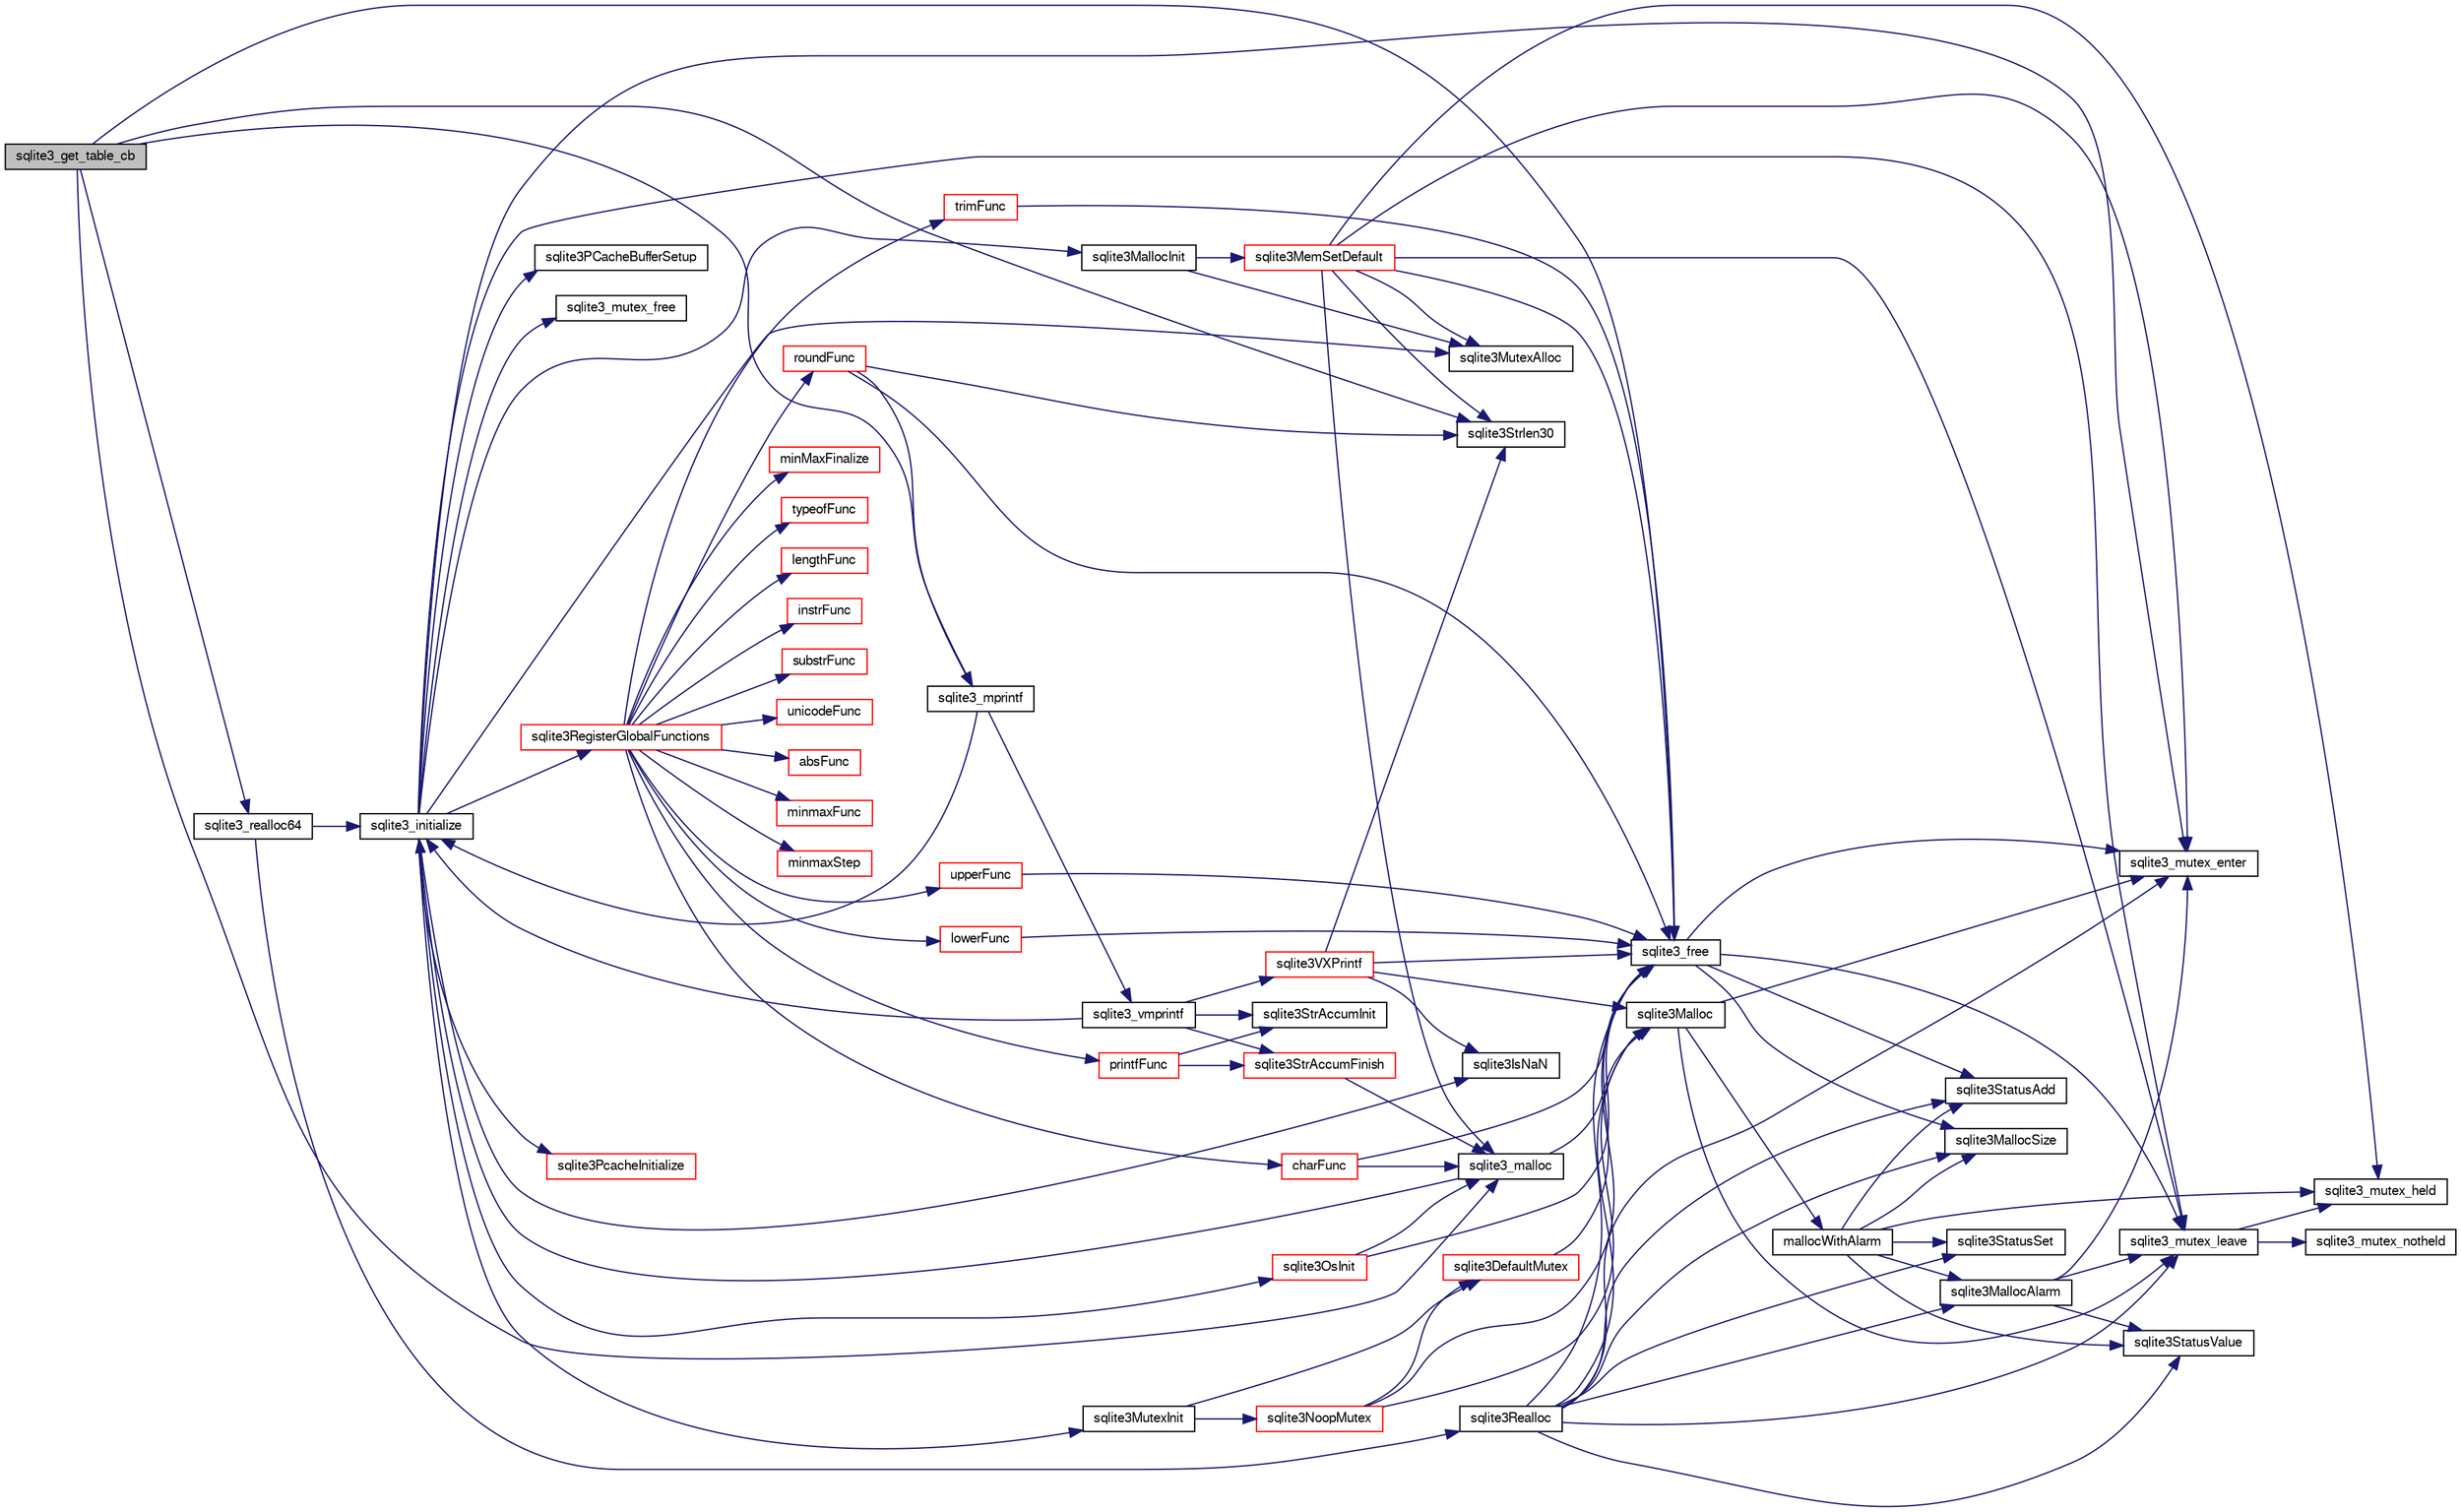 digraph "sqlite3_get_table_cb"
{
  edge [fontname="FreeSans",fontsize="10",labelfontname="FreeSans",labelfontsize="10"];
  node [fontname="FreeSans",fontsize="10",shape=record];
  rankdir="LR";
  Node336542 [label="sqlite3_get_table_cb",height=0.2,width=0.4,color="black", fillcolor="grey75", style="filled", fontcolor="black"];
  Node336542 -> Node336543 [color="midnightblue",fontsize="10",style="solid",fontname="FreeSans"];
  Node336543 [label="sqlite3_realloc64",height=0.2,width=0.4,color="black", fillcolor="white", style="filled",URL="$sqlite3_8c.html#a3765a714077ee547e811034236dc9ecd"];
  Node336543 -> Node336544 [color="midnightblue",fontsize="10",style="solid",fontname="FreeSans"];
  Node336544 [label="sqlite3_initialize",height=0.2,width=0.4,color="black", fillcolor="white", style="filled",URL="$sqlite3_8c.html#ab0c0ee2d5d4cf8b28e9572296a8861df"];
  Node336544 -> Node336545 [color="midnightblue",fontsize="10",style="solid",fontname="FreeSans"];
  Node336545 [label="sqlite3MutexInit",height=0.2,width=0.4,color="black", fillcolor="white", style="filled",URL="$sqlite3_8c.html#a7906afcdd1cdb3d0007eb932398a1158"];
  Node336545 -> Node336546 [color="midnightblue",fontsize="10",style="solid",fontname="FreeSans"];
  Node336546 [label="sqlite3DefaultMutex",height=0.2,width=0.4,color="red", fillcolor="white", style="filled",URL="$sqlite3_8c.html#ac895a71e325f9b2f9b862f737c17aca8"];
  Node336546 -> Node336563 [color="midnightblue",fontsize="10",style="solid",fontname="FreeSans"];
  Node336563 [label="sqlite3_free",height=0.2,width=0.4,color="black", fillcolor="white", style="filled",URL="$sqlite3_8c.html#a6552349e36a8a691af5487999ab09519"];
  Node336563 -> Node336552 [color="midnightblue",fontsize="10",style="solid",fontname="FreeSans"];
  Node336552 [label="sqlite3_mutex_enter",height=0.2,width=0.4,color="black", fillcolor="white", style="filled",URL="$sqlite3_8c.html#a1c12cde690bd89f104de5cbad12a6bf5"];
  Node336563 -> Node336561 [color="midnightblue",fontsize="10",style="solid",fontname="FreeSans"];
  Node336561 [label="sqlite3StatusAdd",height=0.2,width=0.4,color="black", fillcolor="white", style="filled",URL="$sqlite3_8c.html#afa029f93586aeab4cc85360905dae9cd"];
  Node336563 -> Node336560 [color="midnightblue",fontsize="10",style="solid",fontname="FreeSans"];
  Node336560 [label="sqlite3MallocSize",height=0.2,width=0.4,color="black", fillcolor="white", style="filled",URL="$sqlite3_8c.html#acf5d2a5f35270bafb050bd2def576955"];
  Node336563 -> Node336558 [color="midnightblue",fontsize="10",style="solid",fontname="FreeSans"];
  Node336558 [label="sqlite3_mutex_leave",height=0.2,width=0.4,color="black", fillcolor="white", style="filled",URL="$sqlite3_8c.html#a5838d235601dbd3c1fa993555c6bcc93"];
  Node336558 -> Node336554 [color="midnightblue",fontsize="10",style="solid",fontname="FreeSans"];
  Node336554 [label="sqlite3_mutex_held",height=0.2,width=0.4,color="black", fillcolor="white", style="filled",URL="$sqlite3_8c.html#acf77da68932b6bc163c5e68547ecc3e7"];
  Node336558 -> Node336559 [color="midnightblue",fontsize="10",style="solid",fontname="FreeSans"];
  Node336559 [label="sqlite3_mutex_notheld",height=0.2,width=0.4,color="black", fillcolor="white", style="filled",URL="$sqlite3_8c.html#a83967c837c1c000d3b5adcfaa688f5dc"];
  Node336545 -> Node336567 [color="midnightblue",fontsize="10",style="solid",fontname="FreeSans"];
  Node336567 [label="sqlite3NoopMutex",height=0.2,width=0.4,color="red", fillcolor="white", style="filled",URL="$sqlite3_8c.html#a09742cde9ef371d94f8201d2cdb543e4"];
  Node336567 -> Node336551 [color="midnightblue",fontsize="10",style="solid",fontname="FreeSans"];
  Node336551 [label="sqlite3Malloc",height=0.2,width=0.4,color="black", fillcolor="white", style="filled",URL="$sqlite3_8c.html#a361a2eaa846b1885f123abe46f5d8b2b"];
  Node336551 -> Node336552 [color="midnightblue",fontsize="10",style="solid",fontname="FreeSans"];
  Node336551 -> Node336553 [color="midnightblue",fontsize="10",style="solid",fontname="FreeSans"];
  Node336553 [label="mallocWithAlarm",height=0.2,width=0.4,color="black", fillcolor="white", style="filled",URL="$sqlite3_8c.html#ab070d5cf8e48ec8a6a43cf025d48598b"];
  Node336553 -> Node336554 [color="midnightblue",fontsize="10",style="solid",fontname="FreeSans"];
  Node336553 -> Node336555 [color="midnightblue",fontsize="10",style="solid",fontname="FreeSans"];
  Node336555 [label="sqlite3StatusSet",height=0.2,width=0.4,color="black", fillcolor="white", style="filled",URL="$sqlite3_8c.html#afec7586c01fcb5ea17dc9d7725a589d9"];
  Node336553 -> Node336556 [color="midnightblue",fontsize="10",style="solid",fontname="FreeSans"];
  Node336556 [label="sqlite3StatusValue",height=0.2,width=0.4,color="black", fillcolor="white", style="filled",URL="$sqlite3_8c.html#a30b8ac296c6e200c1fa57708d52c6ef6"];
  Node336553 -> Node336557 [color="midnightblue",fontsize="10",style="solid",fontname="FreeSans"];
  Node336557 [label="sqlite3MallocAlarm",height=0.2,width=0.4,color="black", fillcolor="white", style="filled",URL="$sqlite3_8c.html#ada66988e8471d1198f3219c062377508"];
  Node336557 -> Node336556 [color="midnightblue",fontsize="10",style="solid",fontname="FreeSans"];
  Node336557 -> Node336558 [color="midnightblue",fontsize="10",style="solid",fontname="FreeSans"];
  Node336557 -> Node336552 [color="midnightblue",fontsize="10",style="solid",fontname="FreeSans"];
  Node336553 -> Node336560 [color="midnightblue",fontsize="10",style="solid",fontname="FreeSans"];
  Node336553 -> Node336561 [color="midnightblue",fontsize="10",style="solid",fontname="FreeSans"];
  Node336551 -> Node336558 [color="midnightblue",fontsize="10",style="solid",fontname="FreeSans"];
  Node336567 -> Node336563 [color="midnightblue",fontsize="10",style="solid",fontname="FreeSans"];
  Node336567 -> Node336546 [color="midnightblue",fontsize="10",style="solid",fontname="FreeSans"];
  Node336544 -> Node336575 [color="midnightblue",fontsize="10",style="solid",fontname="FreeSans"];
  Node336575 [label="sqlite3MutexAlloc",height=0.2,width=0.4,color="black", fillcolor="white", style="filled",URL="$sqlite3_8c.html#a0e3f432ee581f6876b590e7ad7e84e19"];
  Node336544 -> Node336552 [color="midnightblue",fontsize="10",style="solid",fontname="FreeSans"];
  Node336544 -> Node336576 [color="midnightblue",fontsize="10",style="solid",fontname="FreeSans"];
  Node336576 [label="sqlite3MallocInit",height=0.2,width=0.4,color="black", fillcolor="white", style="filled",URL="$sqlite3_8c.html#a9e06f9e7cad0d83ce80ab493c9533552"];
  Node336576 -> Node336577 [color="midnightblue",fontsize="10",style="solid",fontname="FreeSans"];
  Node336577 [label="sqlite3MemSetDefault",height=0.2,width=0.4,color="red", fillcolor="white", style="filled",URL="$sqlite3_8c.html#a162fbfd727e92c5f8f72625b5ff62549"];
  Node336577 -> Node336575 [color="midnightblue",fontsize="10",style="solid",fontname="FreeSans"];
  Node336577 -> Node336552 [color="midnightblue",fontsize="10",style="solid",fontname="FreeSans"];
  Node336577 -> Node336558 [color="midnightblue",fontsize="10",style="solid",fontname="FreeSans"];
  Node336577 -> Node336607 [color="midnightblue",fontsize="10",style="solid",fontname="FreeSans"];
  Node336607 [label="sqlite3Strlen30",height=0.2,width=0.4,color="black", fillcolor="white", style="filled",URL="$sqlite3_8c.html#a3dcd80ba41f1a308193dee74857b62a7"];
  Node336577 -> Node336554 [color="midnightblue",fontsize="10",style="solid",fontname="FreeSans"];
  Node336577 -> Node336632 [color="midnightblue",fontsize="10",style="solid",fontname="FreeSans"];
  Node336632 [label="sqlite3_malloc",height=0.2,width=0.4,color="black", fillcolor="white", style="filled",URL="$sqlite3_8c.html#ac79dba55fc32b6a840cf5a9769bce7cd"];
  Node336632 -> Node336544 [color="midnightblue",fontsize="10",style="solid",fontname="FreeSans"];
  Node336632 -> Node336551 [color="midnightblue",fontsize="10",style="solid",fontname="FreeSans"];
  Node336577 -> Node336563 [color="midnightblue",fontsize="10",style="solid",fontname="FreeSans"];
  Node336576 -> Node336575 [color="midnightblue",fontsize="10",style="solid",fontname="FreeSans"];
  Node336544 -> Node336558 [color="midnightblue",fontsize="10",style="solid",fontname="FreeSans"];
  Node336544 -> Node336670 [color="midnightblue",fontsize="10",style="solid",fontname="FreeSans"];
  Node336670 [label="sqlite3RegisterGlobalFunctions",height=0.2,width=0.4,color="red", fillcolor="white", style="filled",URL="$sqlite3_8c.html#a9f75bd111010f29e1b8d74344473c4ec"];
  Node336670 -> Node336671 [color="midnightblue",fontsize="10",style="solid",fontname="FreeSans"];
  Node336671 [label="trimFunc",height=0.2,width=0.4,color="red", fillcolor="white", style="filled",URL="$sqlite3_8c.html#afad56dbe7f08139a630156e644b14704"];
  Node336671 -> Node336563 [color="midnightblue",fontsize="10",style="solid",fontname="FreeSans"];
  Node336670 -> Node336684 [color="midnightblue",fontsize="10",style="solid",fontname="FreeSans"];
  Node336684 [label="minmaxFunc",height=0.2,width=0.4,color="red", fillcolor="white", style="filled",URL="$sqlite3_8c.html#a4d00f48b948fd73cb70bcfd1efc0bfb0"];
  Node336670 -> Node336693 [color="midnightblue",fontsize="10",style="solid",fontname="FreeSans"];
  Node336693 [label="minmaxStep",height=0.2,width=0.4,color="red", fillcolor="white", style="filled",URL="$sqlite3_8c.html#a5b4c0da0f3b61d7ff25ebd30aa22cca4"];
  Node336670 -> Node336697 [color="midnightblue",fontsize="10",style="solid",fontname="FreeSans"];
  Node336697 [label="minMaxFinalize",height=0.2,width=0.4,color="red", fillcolor="white", style="filled",URL="$sqlite3_8c.html#a0439dd90934a2dee93517c50884d5924"];
  Node336670 -> Node336698 [color="midnightblue",fontsize="10",style="solid",fontname="FreeSans"];
  Node336698 [label="typeofFunc",height=0.2,width=0.4,color="red", fillcolor="white", style="filled",URL="$sqlite3_8c.html#aba6c564ff0d6b017de448469d0fb243f"];
  Node336670 -> Node336699 [color="midnightblue",fontsize="10",style="solid",fontname="FreeSans"];
  Node336699 [label="lengthFunc",height=0.2,width=0.4,color="red", fillcolor="white", style="filled",URL="$sqlite3_8c.html#affdabf006c37c26a1c3e325badb83546"];
  Node336670 -> Node336704 [color="midnightblue",fontsize="10",style="solid",fontname="FreeSans"];
  Node336704 [label="instrFunc",height=0.2,width=0.4,color="red", fillcolor="white", style="filled",URL="$sqlite3_8c.html#a8f86ca540b92ac28aaefaa126170cf8c"];
  Node336670 -> Node336706 [color="midnightblue",fontsize="10",style="solid",fontname="FreeSans"];
  Node336706 [label="substrFunc",height=0.2,width=0.4,color="red", fillcolor="white", style="filled",URL="$sqlite3_8c.html#a8a8739d9af5589338113371e440b2734"];
  Node336670 -> Node336711 [color="midnightblue",fontsize="10",style="solid",fontname="FreeSans"];
  Node336711 [label="printfFunc",height=0.2,width=0.4,color="red", fillcolor="white", style="filled",URL="$sqlite3_8c.html#a80ca21d434c7c5b6668bee721331dda8"];
  Node336711 -> Node336581 [color="midnightblue",fontsize="10",style="solid",fontname="FreeSans"];
  Node336581 [label="sqlite3StrAccumInit",height=0.2,width=0.4,color="black", fillcolor="white", style="filled",URL="$sqlite3_8c.html#aabf95e113b9d54d519cd15a56215f560"];
  Node336711 -> Node336631 [color="midnightblue",fontsize="10",style="solid",fontname="FreeSans"];
  Node336631 [label="sqlite3StrAccumFinish",height=0.2,width=0.4,color="red", fillcolor="white", style="filled",URL="$sqlite3_8c.html#adb7f26b10ac1b847db6f000ef4c2e2ba"];
  Node336631 -> Node336632 [color="midnightblue",fontsize="10",style="solid",fontname="FreeSans"];
  Node336670 -> Node336713 [color="midnightblue",fontsize="10",style="solid",fontname="FreeSans"];
  Node336713 [label="unicodeFunc",height=0.2,width=0.4,color="red", fillcolor="white", style="filled",URL="$sqlite3_8c.html#a1d3d012cbe2276d8d713be80884db355"];
  Node336670 -> Node336715 [color="midnightblue",fontsize="10",style="solid",fontname="FreeSans"];
  Node336715 [label="charFunc",height=0.2,width=0.4,color="red", fillcolor="white", style="filled",URL="$sqlite3_8c.html#ab9b72ce47fcea3c3b92e816435a0fd91"];
  Node336715 -> Node336632 [color="midnightblue",fontsize="10",style="solid",fontname="FreeSans"];
  Node336715 -> Node336563 [color="midnightblue",fontsize="10",style="solid",fontname="FreeSans"];
  Node336670 -> Node336716 [color="midnightblue",fontsize="10",style="solid",fontname="FreeSans"];
  Node336716 [label="absFunc",height=0.2,width=0.4,color="red", fillcolor="white", style="filled",URL="$sqlite3_8c.html#af271994a34f441432d50d7095e0ed23d"];
  Node336670 -> Node336721 [color="midnightblue",fontsize="10",style="solid",fontname="FreeSans"];
  Node336721 [label="roundFunc",height=0.2,width=0.4,color="red", fillcolor="white", style="filled",URL="$sqlite3_8c.html#a8c444ba254edc27891111b76e7ba85e7"];
  Node336721 -> Node336722 [color="midnightblue",fontsize="10",style="solid",fontname="FreeSans"];
  Node336722 [label="sqlite3_mprintf",height=0.2,width=0.4,color="black", fillcolor="white", style="filled",URL="$sqlite3_8c.html#a4ae85b8d9051570b833812ea1f7d632a"];
  Node336722 -> Node336544 [color="midnightblue",fontsize="10",style="solid",fontname="FreeSans"];
  Node336722 -> Node336723 [color="midnightblue",fontsize="10",style="solid",fontname="FreeSans"];
  Node336723 [label="sqlite3_vmprintf",height=0.2,width=0.4,color="black", fillcolor="white", style="filled",URL="$sqlite3_8c.html#af83565027bac906c1485cb8b3516686b"];
  Node336723 -> Node336544 [color="midnightblue",fontsize="10",style="solid",fontname="FreeSans"];
  Node336723 -> Node336581 [color="midnightblue",fontsize="10",style="solid",fontname="FreeSans"];
  Node336723 -> Node336582 [color="midnightblue",fontsize="10",style="solid",fontname="FreeSans"];
  Node336582 [label="sqlite3VXPrintf",height=0.2,width=0.4,color="red", fillcolor="white", style="filled",URL="$sqlite3_8c.html#a63c25806c9bd4a2b76f9a0eb232c6bde"];
  Node336582 -> Node336551 [color="midnightblue",fontsize="10",style="solid",fontname="FreeSans"];
  Node336582 -> Node336606 [color="midnightblue",fontsize="10",style="solid",fontname="FreeSans"];
  Node336606 [label="sqlite3IsNaN",height=0.2,width=0.4,color="black", fillcolor="white", style="filled",URL="$sqlite3_8c.html#aed4d78203877c3486765ccbc7feebb50"];
  Node336582 -> Node336607 [color="midnightblue",fontsize="10",style="solid",fontname="FreeSans"];
  Node336582 -> Node336563 [color="midnightblue",fontsize="10",style="solid",fontname="FreeSans"];
  Node336723 -> Node336631 [color="midnightblue",fontsize="10",style="solid",fontname="FreeSans"];
  Node336721 -> Node336607 [color="midnightblue",fontsize="10",style="solid",fontname="FreeSans"];
  Node336721 -> Node336563 [color="midnightblue",fontsize="10",style="solid",fontname="FreeSans"];
  Node336670 -> Node336724 [color="midnightblue",fontsize="10",style="solid",fontname="FreeSans"];
  Node336724 [label="upperFunc",height=0.2,width=0.4,color="red", fillcolor="white", style="filled",URL="$sqlite3_8c.html#a8f26e491f9fd893cdb476c577f39f260"];
  Node336724 -> Node336563 [color="midnightblue",fontsize="10",style="solid",fontname="FreeSans"];
  Node336670 -> Node336725 [color="midnightblue",fontsize="10",style="solid",fontname="FreeSans"];
  Node336725 [label="lowerFunc",height=0.2,width=0.4,color="red", fillcolor="white", style="filled",URL="$sqlite3_8c.html#a37a07e2d7c0cb4c521e9c334596c89a7"];
  Node336725 -> Node336563 [color="midnightblue",fontsize="10",style="solid",fontname="FreeSans"];
  Node336544 -> Node336818 [color="midnightblue",fontsize="10",style="solid",fontname="FreeSans"];
  Node336818 [label="sqlite3PcacheInitialize",height=0.2,width=0.4,color="red", fillcolor="white", style="filled",URL="$sqlite3_8c.html#a2902c61ddc88bea002c4d69fe4052b1f"];
  Node336544 -> Node336819 [color="midnightblue",fontsize="10",style="solid",fontname="FreeSans"];
  Node336819 [label="sqlite3OsInit",height=0.2,width=0.4,color="red", fillcolor="white", style="filled",URL="$sqlite3_8c.html#afeaa886fe1ca086a30fd278b1d069762"];
  Node336819 -> Node336632 [color="midnightblue",fontsize="10",style="solid",fontname="FreeSans"];
  Node336819 -> Node336563 [color="midnightblue",fontsize="10",style="solid",fontname="FreeSans"];
  Node336544 -> Node336823 [color="midnightblue",fontsize="10",style="solid",fontname="FreeSans"];
  Node336823 [label="sqlite3PCacheBufferSetup",height=0.2,width=0.4,color="black", fillcolor="white", style="filled",URL="$sqlite3_8c.html#ad18a1eebefdfbc4254f473f7b0101937"];
  Node336544 -> Node336824 [color="midnightblue",fontsize="10",style="solid",fontname="FreeSans"];
  Node336824 [label="sqlite3_mutex_free",height=0.2,width=0.4,color="black", fillcolor="white", style="filled",URL="$sqlite3_8c.html#a2db2e72e08f6873afa9c61b0ec726fec"];
  Node336544 -> Node336606 [color="midnightblue",fontsize="10",style="solid",fontname="FreeSans"];
  Node336543 -> Node336595 [color="midnightblue",fontsize="10",style="solid",fontname="FreeSans"];
  Node336595 [label="sqlite3Realloc",height=0.2,width=0.4,color="black", fillcolor="white", style="filled",URL="$sqlite3_8c.html#ad53aefdfc088f622e23ffe838201fe22"];
  Node336595 -> Node336551 [color="midnightblue",fontsize="10",style="solid",fontname="FreeSans"];
  Node336595 -> Node336563 [color="midnightblue",fontsize="10",style="solid",fontname="FreeSans"];
  Node336595 -> Node336560 [color="midnightblue",fontsize="10",style="solid",fontname="FreeSans"];
  Node336595 -> Node336552 [color="midnightblue",fontsize="10",style="solid",fontname="FreeSans"];
  Node336595 -> Node336555 [color="midnightblue",fontsize="10",style="solid",fontname="FreeSans"];
  Node336595 -> Node336556 [color="midnightblue",fontsize="10",style="solid",fontname="FreeSans"];
  Node336595 -> Node336557 [color="midnightblue",fontsize="10",style="solid",fontname="FreeSans"];
  Node336595 -> Node336561 [color="midnightblue",fontsize="10",style="solid",fontname="FreeSans"];
  Node336595 -> Node336558 [color="midnightblue",fontsize="10",style="solid",fontname="FreeSans"];
  Node336542 -> Node336722 [color="midnightblue",fontsize="10",style="solid",fontname="FreeSans"];
  Node336542 -> Node336563 [color="midnightblue",fontsize="10",style="solid",fontname="FreeSans"];
  Node336542 -> Node336607 [color="midnightblue",fontsize="10",style="solid",fontname="FreeSans"];
  Node336542 -> Node336632 [color="midnightblue",fontsize="10",style="solid",fontname="FreeSans"];
}
